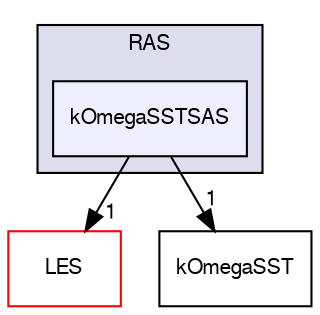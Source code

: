 digraph "src/TurbulenceModels/turbulenceModels/RAS/kOmegaSSTSAS" {
  bgcolor=transparent;
  compound=true
  node [ fontsize="10", fontname="FreeSans"];
  edge [ labelfontsize="10", labelfontname="FreeSans"];
  subgraph clusterdir_adfb94148fb30832cafb0debb79458ba {
    graph [ bgcolor="#ddddee", pencolor="black", label="RAS" fontname="FreeSans", fontsize="10", URL="dir_adfb94148fb30832cafb0debb79458ba.html"]
  dir_173588af1e28e268cab55784a59def39 [shape=box, label="kOmegaSSTSAS", style="filled", fillcolor="#eeeeff", pencolor="black", URL="dir_173588af1e28e268cab55784a59def39.html"];
  }
  dir_9fc1e48ca755258281286cef4f8e0bec [shape=box label="LES" color="red" URL="dir_9fc1e48ca755258281286cef4f8e0bec.html"];
  dir_f85db535a91ca35479c22a595fdea04d [shape=box label="kOmegaSST" URL="dir_f85db535a91ca35479c22a595fdea04d.html"];
  dir_173588af1e28e268cab55784a59def39->dir_9fc1e48ca755258281286cef4f8e0bec [headlabel="1", labeldistance=1.5 headhref="dir_002909_002871.html"];
  dir_173588af1e28e268cab55784a59def39->dir_f85db535a91ca35479c22a595fdea04d [headlabel="1", labeldistance=1.5 headhref="dir_002909_002908.html"];
}
